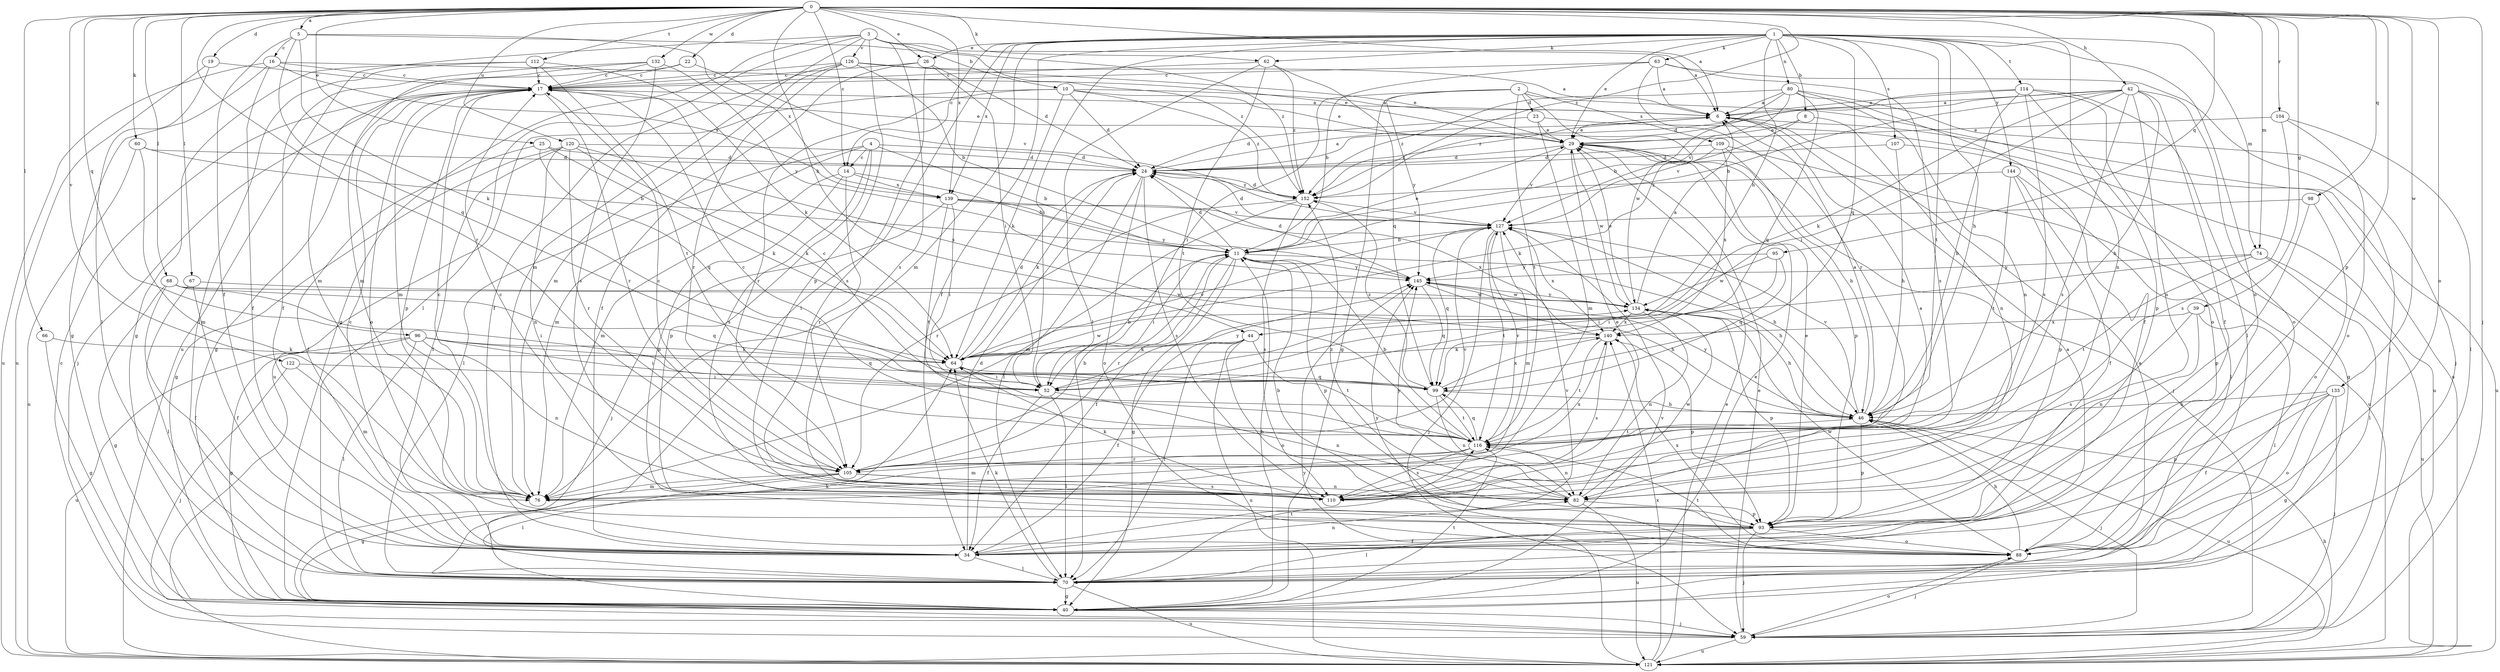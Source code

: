 strict digraph  {
0;
1;
2;
3;
4;
5;
6;
8;
10;
11;
14;
16;
17;
19;
22;
23;
24;
25;
26;
29;
34;
39;
40;
42;
44;
46;
52;
59;
60;
62;
63;
64;
66;
67;
68;
70;
74;
76;
80;
82;
88;
93;
95;
96;
98;
99;
104;
105;
107;
109;
110;
112;
114;
116;
120;
121;
122;
126;
127;
132;
133;
134;
139;
140;
144;
145;
152;
0 -> 5  [label=a];
0 -> 6  [label=a];
0 -> 14  [label=c];
0 -> 19  [label=d];
0 -> 22  [label=d];
0 -> 25  [label=e];
0 -> 26  [label=e];
0 -> 39  [label=g];
0 -> 42  [label=h];
0 -> 44  [label=h];
0 -> 59  [label=j];
0 -> 60  [label=k];
0 -> 62  [label=k];
0 -> 66  [label=l];
0 -> 67  [label=l];
0 -> 68  [label=l];
0 -> 74  [label=m];
0 -> 88  [label=o];
0 -> 93  [label=p];
0 -> 95  [label=q];
0 -> 96  [label=q];
0 -> 98  [label=q];
0 -> 104  [label=r];
0 -> 105  [label=r];
0 -> 112  [label=t];
0 -> 120  [label=u];
0 -> 122  [label=v];
0 -> 132  [label=w];
0 -> 133  [label=w];
0 -> 139  [label=x];
0 -> 152  [label=z];
1 -> 8  [label=b];
1 -> 14  [label=c];
1 -> 26  [label=e];
1 -> 29  [label=e];
1 -> 34  [label=f];
1 -> 44  [label=h];
1 -> 46  [label=h];
1 -> 52  [label=i];
1 -> 62  [label=k];
1 -> 63  [label=k];
1 -> 70  [label=l];
1 -> 74  [label=m];
1 -> 76  [label=m];
1 -> 80  [label=n];
1 -> 82  [label=n];
1 -> 88  [label=o];
1 -> 99  [label=q];
1 -> 107  [label=s];
1 -> 114  [label=t];
1 -> 116  [label=t];
1 -> 139  [label=x];
1 -> 144  [label=y];
2 -> 23  [label=d];
2 -> 40  [label=g];
2 -> 52  [label=i];
2 -> 109  [label=s];
2 -> 116  [label=t];
2 -> 121  [label=u];
2 -> 134  [label=w];
2 -> 145  [label=y];
3 -> 6  [label=a];
3 -> 10  [label=b];
3 -> 40  [label=g];
3 -> 70  [label=l];
3 -> 76  [label=m];
3 -> 93  [label=p];
3 -> 110  [label=s];
3 -> 121  [label=u];
3 -> 126  [label=v];
3 -> 152  [label=z];
4 -> 11  [label=b];
4 -> 14  [label=c];
4 -> 24  [label=d];
4 -> 70  [label=l];
4 -> 76  [label=m];
4 -> 93  [label=p];
4 -> 110  [label=s];
5 -> 16  [label=c];
5 -> 34  [label=f];
5 -> 64  [label=k];
5 -> 99  [label=q];
5 -> 139  [label=x];
5 -> 152  [label=z];
6 -> 29  [label=e];
6 -> 121  [label=u];
6 -> 152  [label=z];
8 -> 29  [label=e];
8 -> 82  [label=n];
8 -> 127  [label=v];
10 -> 6  [label=a];
10 -> 24  [label=d];
10 -> 29  [label=e];
10 -> 64  [label=k];
10 -> 105  [label=r];
10 -> 121  [label=u];
10 -> 152  [label=z];
11 -> 24  [label=d];
11 -> 29  [label=e];
11 -> 34  [label=f];
11 -> 40  [label=g];
11 -> 46  [label=h];
11 -> 52  [label=i];
11 -> 93  [label=p];
11 -> 105  [label=r];
11 -> 145  [label=y];
14 -> 11  [label=b];
14 -> 76  [label=m];
14 -> 93  [label=p];
14 -> 105  [label=r];
14 -> 139  [label=x];
16 -> 17  [label=c];
16 -> 29  [label=e];
16 -> 34  [label=f];
16 -> 40  [label=g];
16 -> 121  [label=u];
16 -> 139  [label=x];
17 -> 6  [label=a];
17 -> 29  [label=e];
17 -> 40  [label=g];
17 -> 59  [label=j];
17 -> 76  [label=m];
17 -> 88  [label=o];
17 -> 93  [label=p];
17 -> 105  [label=r];
19 -> 17  [label=c];
19 -> 70  [label=l];
19 -> 121  [label=u];
22 -> 17  [label=c];
22 -> 76  [label=m];
22 -> 127  [label=v];
23 -> 24  [label=d];
23 -> 29  [label=e];
23 -> 76  [label=m];
23 -> 121  [label=u];
24 -> 6  [label=a];
24 -> 64  [label=k];
24 -> 70  [label=l];
24 -> 88  [label=o];
24 -> 110  [label=s];
24 -> 152  [label=z];
25 -> 24  [label=d];
25 -> 34  [label=f];
25 -> 64  [label=k];
25 -> 99  [label=q];
26 -> 17  [label=c];
26 -> 24  [label=d];
26 -> 34  [label=f];
26 -> 52  [label=i];
26 -> 110  [label=s];
29 -> 24  [label=d];
29 -> 59  [label=j];
29 -> 93  [label=p];
29 -> 127  [label=v];
29 -> 134  [label=w];
34 -> 17  [label=c];
34 -> 24  [label=d];
34 -> 70  [label=l];
34 -> 82  [label=n];
34 -> 127  [label=v];
39 -> 70  [label=l];
39 -> 82  [label=n];
39 -> 110  [label=s];
39 -> 140  [label=x];
40 -> 6  [label=a];
40 -> 11  [label=b];
40 -> 29  [label=e];
40 -> 59  [label=j];
40 -> 64  [label=k];
40 -> 116  [label=t];
40 -> 127  [label=v];
42 -> 6  [label=a];
42 -> 11  [label=b];
42 -> 24  [label=d];
42 -> 34  [label=f];
42 -> 46  [label=h];
42 -> 52  [label=i];
42 -> 64  [label=k];
42 -> 82  [label=n];
42 -> 88  [label=o];
42 -> 110  [label=s];
44 -> 34  [label=f];
44 -> 64  [label=k];
44 -> 70  [label=l];
44 -> 88  [label=o];
44 -> 116  [label=t];
44 -> 121  [label=u];
46 -> 6  [label=a];
46 -> 17  [label=c];
46 -> 59  [label=j];
46 -> 93  [label=p];
46 -> 116  [label=t];
46 -> 121  [label=u];
46 -> 127  [label=v];
46 -> 145  [label=y];
52 -> 11  [label=b];
52 -> 34  [label=f];
52 -> 70  [label=l];
52 -> 82  [label=n];
52 -> 145  [label=y];
59 -> 17  [label=c];
59 -> 29  [label=e];
59 -> 88  [label=o];
59 -> 121  [label=u];
60 -> 11  [label=b];
60 -> 24  [label=d];
60 -> 76  [label=m];
60 -> 121  [label=u];
62 -> 17  [label=c];
62 -> 70  [label=l];
62 -> 99  [label=q];
62 -> 116  [label=t];
62 -> 152  [label=z];
63 -> 6  [label=a];
63 -> 11  [label=b];
63 -> 17  [label=c];
63 -> 59  [label=j];
63 -> 105  [label=r];
63 -> 110  [label=s];
64 -> 24  [label=d];
64 -> 52  [label=i];
64 -> 99  [label=q];
64 -> 127  [label=v];
64 -> 134  [label=w];
66 -> 40  [label=g];
66 -> 64  [label=k];
67 -> 34  [label=f];
67 -> 70  [label=l];
67 -> 134  [label=w];
68 -> 34  [label=f];
68 -> 40  [label=g];
68 -> 52  [label=i];
68 -> 99  [label=q];
68 -> 134  [label=w];
70 -> 6  [label=a];
70 -> 40  [label=g];
70 -> 64  [label=k];
70 -> 116  [label=t];
70 -> 121  [label=u];
74 -> 52  [label=i];
74 -> 70  [label=l];
74 -> 116  [label=t];
74 -> 121  [label=u];
74 -> 145  [label=y];
76 -> 17  [label=c];
80 -> 6  [label=a];
80 -> 11  [label=b];
80 -> 34  [label=f];
80 -> 59  [label=j];
80 -> 82  [label=n];
80 -> 99  [label=q];
80 -> 127  [label=v];
80 -> 152  [label=z];
82 -> 93  [label=p];
82 -> 121  [label=u];
82 -> 134  [label=w];
82 -> 145  [label=y];
82 -> 152  [label=z];
88 -> 46  [label=h];
88 -> 59  [label=j];
88 -> 116  [label=t];
88 -> 134  [label=w];
88 -> 140  [label=x];
88 -> 145  [label=y];
93 -> 11  [label=b];
93 -> 29  [label=e];
93 -> 34  [label=f];
93 -> 59  [label=j];
93 -> 70  [label=l];
93 -> 88  [label=o];
95 -> 52  [label=i];
95 -> 99  [label=q];
95 -> 134  [label=w];
95 -> 145  [label=y];
96 -> 40  [label=g];
96 -> 52  [label=i];
96 -> 64  [label=k];
96 -> 70  [label=l];
96 -> 82  [label=n];
96 -> 99  [label=q];
96 -> 121  [label=u];
98 -> 88  [label=o];
98 -> 93  [label=p];
98 -> 127  [label=v];
99 -> 46  [label=h];
99 -> 82  [label=n];
99 -> 116  [label=t];
99 -> 140  [label=x];
99 -> 152  [label=z];
104 -> 29  [label=e];
104 -> 70  [label=l];
104 -> 88  [label=o];
104 -> 110  [label=s];
105 -> 11  [label=b];
105 -> 17  [label=c];
105 -> 40  [label=g];
105 -> 70  [label=l];
105 -> 76  [label=m];
105 -> 82  [label=n];
105 -> 110  [label=s];
105 -> 127  [label=v];
105 -> 140  [label=x];
107 -> 24  [label=d];
107 -> 40  [label=g];
107 -> 46  [label=h];
109 -> 24  [label=d];
109 -> 46  [label=h];
109 -> 64  [label=k];
109 -> 121  [label=u];
109 -> 140  [label=x];
110 -> 6  [label=a];
110 -> 17  [label=c];
110 -> 29  [label=e];
110 -> 64  [label=k];
112 -> 17  [label=c];
112 -> 40  [label=g];
112 -> 64  [label=k];
112 -> 70  [label=l];
112 -> 116  [label=t];
114 -> 6  [label=a];
114 -> 46  [label=h];
114 -> 70  [label=l];
114 -> 88  [label=o];
114 -> 93  [label=p];
114 -> 110  [label=s];
114 -> 152  [label=z];
116 -> 11  [label=b];
116 -> 17  [label=c];
116 -> 76  [label=m];
116 -> 82  [label=n];
116 -> 99  [label=q];
116 -> 105  [label=r];
116 -> 110  [label=s];
116 -> 127  [label=v];
120 -> 24  [label=d];
120 -> 34  [label=f];
120 -> 40  [label=g];
120 -> 64  [label=k];
120 -> 82  [label=n];
120 -> 105  [label=r];
120 -> 140  [label=x];
121 -> 29  [label=e];
121 -> 46  [label=h];
121 -> 140  [label=x];
121 -> 145  [label=y];
122 -> 52  [label=i];
122 -> 59  [label=j];
122 -> 76  [label=m];
126 -> 6  [label=a];
126 -> 11  [label=b];
126 -> 17  [label=c];
126 -> 29  [label=e];
126 -> 34  [label=f];
126 -> 76  [label=m];
126 -> 105  [label=r];
127 -> 11  [label=b];
127 -> 24  [label=d];
127 -> 46  [label=h];
127 -> 59  [label=j];
127 -> 76  [label=m];
127 -> 99  [label=q];
127 -> 116  [label=t];
127 -> 140  [label=x];
132 -> 17  [label=c];
132 -> 34  [label=f];
132 -> 76  [label=m];
132 -> 110  [label=s];
132 -> 145  [label=y];
133 -> 34  [label=f];
133 -> 40  [label=g];
133 -> 46  [label=h];
133 -> 59  [label=j];
133 -> 88  [label=o];
133 -> 93  [label=p];
134 -> 6  [label=a];
134 -> 29  [label=e];
134 -> 46  [label=h];
134 -> 82  [label=n];
134 -> 93  [label=p];
134 -> 140  [label=x];
134 -> 145  [label=y];
139 -> 52  [label=i];
139 -> 59  [label=j];
139 -> 116  [label=t];
139 -> 127  [label=v];
139 -> 140  [label=x];
139 -> 145  [label=y];
140 -> 64  [label=k];
140 -> 93  [label=p];
140 -> 110  [label=s];
140 -> 116  [label=t];
144 -> 34  [label=f];
144 -> 70  [label=l];
144 -> 93  [label=p];
144 -> 116  [label=t];
144 -> 152  [label=z];
145 -> 24  [label=d];
145 -> 46  [label=h];
145 -> 99  [label=q];
145 -> 134  [label=w];
152 -> 24  [label=d];
152 -> 76  [label=m];
152 -> 105  [label=r];
152 -> 110  [label=s];
152 -> 127  [label=v];
}
